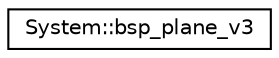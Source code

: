 digraph G
{
  edge [fontname="Helvetica",fontsize="10",labelfontname="Helvetica",labelfontsize="10"];
  node [fontname="Helvetica",fontsize="10",shape=record];
  rankdir="LR";
  Node1 [label="System::bsp_plane_v3",height=0.2,width=0.4,color="black", fillcolor="white", style="filled",URL="$struct_system_1_1bsp__plane__v3.html"];
}
